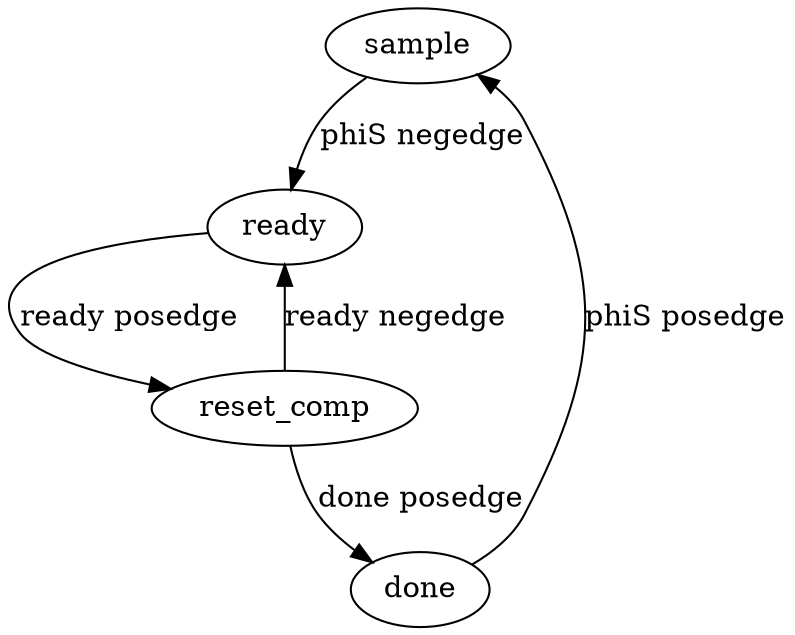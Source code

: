 digraph {
    sample -> ready [label="phiS negedge"];
    ready -> reset_comp [label="ready posedge"];
    reset_comp -> ready [label="ready negedge"];
    reset_comp -> done [label="done posedge"];
    done -> sample [label="phiS posedge"];
}
